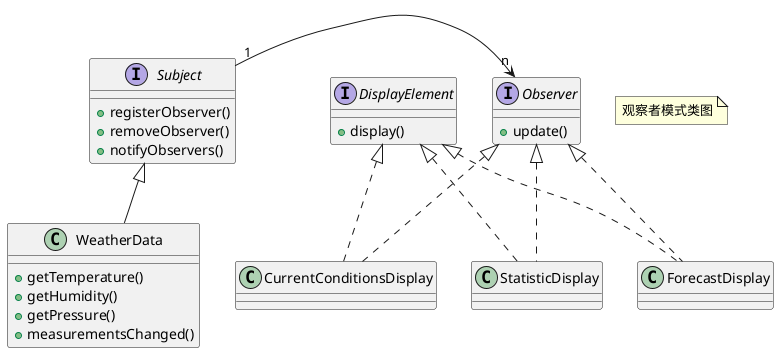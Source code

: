 @startuml


note "观察者模式类图" as N1

interface Subject {
    +registerObserver()
    +removeObserver()
    +notifyObservers()
}

interface Observer {
    +update()
}

interface DisplayElement {
    +display()
}

class WeatherData {
    +getTemperature()
    +getHumidity()
    +getPressure()
    +measurementsChanged()
}

class CurrentConditionsDisplay
class StatisticDisplay
class ForecastDisplay

CurrentConditionsDisplay -up.|> Observer
CurrentConditionsDisplay -up.|> DisplayElement

StatisticDisplay -up.|> Observer
StatisticDisplay -up.|> DisplayElement

ForecastDisplay -up.|> Observer
ForecastDisplay -up.|> DisplayElement

Subject "1"-right-->"n" Observer

WeatherData -up-|> Subject

@enduml